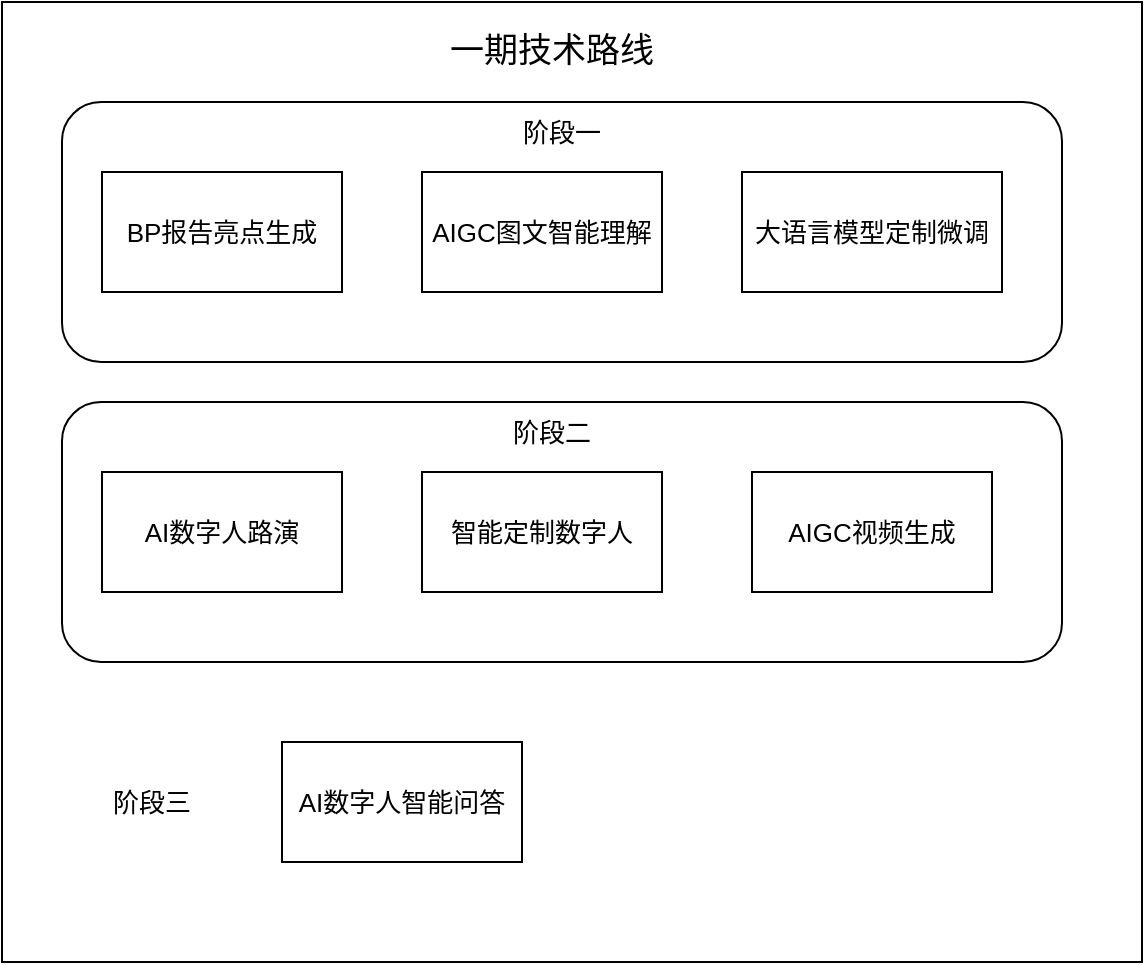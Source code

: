 <mxfile version="23.1.5" type="github">
  <diagram name="第 1 页" id="BEYRJexDdjX6FnQx-Mdl">
    <mxGraphModel dx="1430" dy="771" grid="1" gridSize="10" guides="1" tooltips="1" connect="1" arrows="1" fold="1" page="1" pageScale="1" pageWidth="827" pageHeight="1169" math="0" shadow="0">
      <root>
        <mxCell id="0" />
        <mxCell id="1" parent="0" />
        <mxCell id="Dcd_DBjapRFOHx1c4xSy-1" value="" style="rounded=0;whiteSpace=wrap;html=1;fontSize=13;" vertex="1" parent="1">
          <mxGeometry x="10" y="10" width="570" height="480" as="geometry" />
        </mxCell>
        <mxCell id="Dcd_DBjapRFOHx1c4xSy-4" value="一期技术路线" style="text;html=1;align=center;verticalAlign=middle;whiteSpace=wrap;rounded=0;fontSize=17;" vertex="1" parent="1">
          <mxGeometry x="140" y="20" width="290" height="30" as="geometry" />
        </mxCell>
        <mxCell id="Dcd_DBjapRFOHx1c4xSy-7" value="AI数字人智能问答" style="rounded=0;whiteSpace=wrap;html=1;fontSize=13;" vertex="1" parent="1">
          <mxGeometry x="150" y="380" width="120" height="60" as="geometry" />
        </mxCell>
        <mxCell id="Dcd_DBjapRFOHx1c4xSy-10" value="阶段三" style="text;html=1;align=center;verticalAlign=middle;whiteSpace=wrap;rounded=0;fontSize=13;" vertex="1" parent="1">
          <mxGeometry x="55" y="395" width="60" height="30" as="geometry" />
        </mxCell>
        <mxCell id="Dcd_DBjapRFOHx1c4xSy-11" value="" style="rounded=1;whiteSpace=wrap;html=1;" vertex="1" parent="1">
          <mxGeometry x="40" y="60" width="500" height="130" as="geometry" />
        </mxCell>
        <mxCell id="Dcd_DBjapRFOHx1c4xSy-2" value="BP报告亮点生成" style="rounded=0;whiteSpace=wrap;html=1;fontSize=13;" vertex="1" parent="1">
          <mxGeometry x="60" y="95" width="120" height="60" as="geometry" />
        </mxCell>
        <mxCell id="Dcd_DBjapRFOHx1c4xSy-8" value="阶段一" style="text;html=1;align=center;verticalAlign=middle;whiteSpace=wrap;rounded=0;fontSize=13;" vertex="1" parent="1">
          <mxGeometry x="260" y="60" width="60" height="30" as="geometry" />
        </mxCell>
        <mxCell id="Dcd_DBjapRFOHx1c4xSy-12" value="AIGC图文智能理解" style="rounded=0;whiteSpace=wrap;html=1;fontSize=13;" vertex="1" parent="1">
          <mxGeometry x="220" y="95" width="120" height="60" as="geometry" />
        </mxCell>
        <mxCell id="Dcd_DBjapRFOHx1c4xSy-13" value="大语言模型定制微调" style="rounded=0;whiteSpace=wrap;html=1;fontSize=13;" vertex="1" parent="1">
          <mxGeometry x="380" y="95" width="130" height="60" as="geometry" />
        </mxCell>
        <mxCell id="Dcd_DBjapRFOHx1c4xSy-14" value="" style="rounded=1;whiteSpace=wrap;html=1;" vertex="1" parent="1">
          <mxGeometry x="40" y="210" width="500" height="130" as="geometry" />
        </mxCell>
        <mxCell id="Dcd_DBjapRFOHx1c4xSy-6" value="AI数字人路演" style="rounded=0;whiteSpace=wrap;html=1;fontSize=13;" vertex="1" parent="1">
          <mxGeometry x="60" y="245" width="120" height="60" as="geometry" />
        </mxCell>
        <mxCell id="Dcd_DBjapRFOHx1c4xSy-9" value="阶段二" style="text;html=1;align=center;verticalAlign=middle;whiteSpace=wrap;rounded=0;fontSize=13;" vertex="1" parent="1">
          <mxGeometry x="255" y="210" width="60" height="30" as="geometry" />
        </mxCell>
        <mxCell id="Dcd_DBjapRFOHx1c4xSy-15" value="智能定制数字人" style="rounded=0;whiteSpace=wrap;html=1;fontSize=13;" vertex="1" parent="1">
          <mxGeometry x="220" y="245" width="120" height="60" as="geometry" />
        </mxCell>
        <mxCell id="Dcd_DBjapRFOHx1c4xSy-16" value="AIGC视频生成" style="rounded=0;whiteSpace=wrap;html=1;fontSize=13;" vertex="1" parent="1">
          <mxGeometry x="385" y="245" width="120" height="60" as="geometry" />
        </mxCell>
      </root>
    </mxGraphModel>
  </diagram>
</mxfile>
